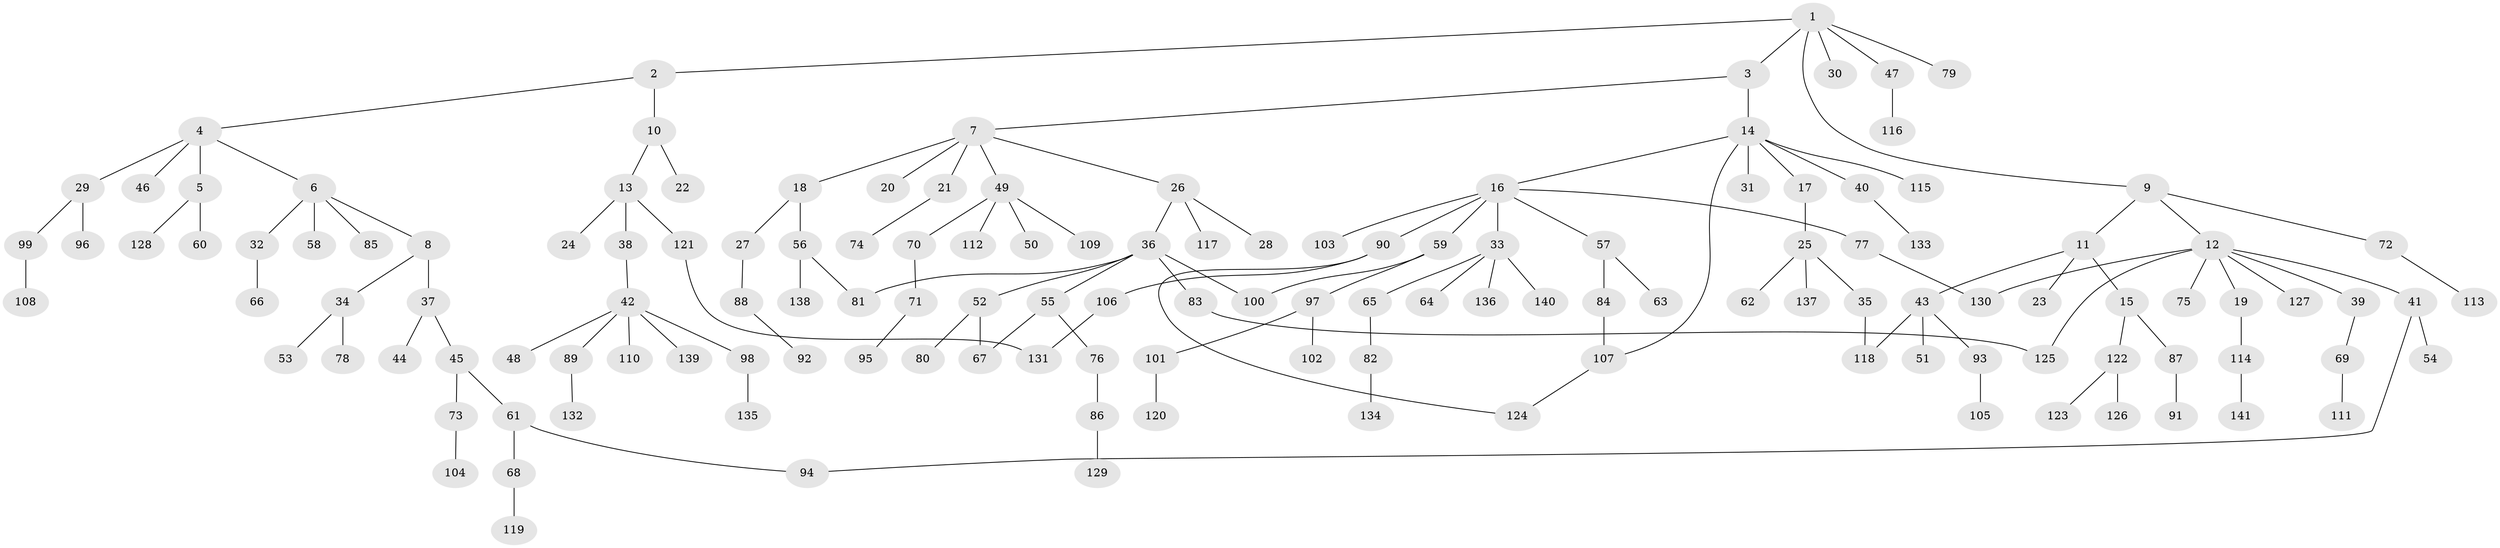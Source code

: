 // Generated by graph-tools (version 1.1) at 2025/10/02/27/25 16:10:54]
// undirected, 141 vertices, 150 edges
graph export_dot {
graph [start="1"]
  node [color=gray90,style=filled];
  1;
  2;
  3;
  4;
  5;
  6;
  7;
  8;
  9;
  10;
  11;
  12;
  13;
  14;
  15;
  16;
  17;
  18;
  19;
  20;
  21;
  22;
  23;
  24;
  25;
  26;
  27;
  28;
  29;
  30;
  31;
  32;
  33;
  34;
  35;
  36;
  37;
  38;
  39;
  40;
  41;
  42;
  43;
  44;
  45;
  46;
  47;
  48;
  49;
  50;
  51;
  52;
  53;
  54;
  55;
  56;
  57;
  58;
  59;
  60;
  61;
  62;
  63;
  64;
  65;
  66;
  67;
  68;
  69;
  70;
  71;
  72;
  73;
  74;
  75;
  76;
  77;
  78;
  79;
  80;
  81;
  82;
  83;
  84;
  85;
  86;
  87;
  88;
  89;
  90;
  91;
  92;
  93;
  94;
  95;
  96;
  97;
  98;
  99;
  100;
  101;
  102;
  103;
  104;
  105;
  106;
  107;
  108;
  109;
  110;
  111;
  112;
  113;
  114;
  115;
  116;
  117;
  118;
  119;
  120;
  121;
  122;
  123;
  124;
  125;
  126;
  127;
  128;
  129;
  130;
  131;
  132;
  133;
  134;
  135;
  136;
  137;
  138;
  139;
  140;
  141;
  1 -- 2;
  1 -- 3;
  1 -- 9;
  1 -- 30;
  1 -- 47;
  1 -- 79;
  2 -- 4;
  2 -- 10;
  3 -- 7;
  3 -- 14;
  4 -- 5;
  4 -- 6;
  4 -- 29;
  4 -- 46;
  5 -- 60;
  5 -- 128;
  6 -- 8;
  6 -- 32;
  6 -- 58;
  6 -- 85;
  7 -- 18;
  7 -- 20;
  7 -- 21;
  7 -- 26;
  7 -- 49;
  8 -- 34;
  8 -- 37;
  9 -- 11;
  9 -- 12;
  9 -- 72;
  10 -- 13;
  10 -- 22;
  11 -- 15;
  11 -- 23;
  11 -- 43;
  12 -- 19;
  12 -- 39;
  12 -- 41;
  12 -- 75;
  12 -- 127;
  12 -- 130;
  12 -- 125;
  13 -- 24;
  13 -- 38;
  13 -- 121;
  14 -- 16;
  14 -- 17;
  14 -- 31;
  14 -- 40;
  14 -- 107;
  14 -- 115;
  15 -- 87;
  15 -- 122;
  16 -- 33;
  16 -- 57;
  16 -- 59;
  16 -- 77;
  16 -- 90;
  16 -- 103;
  17 -- 25;
  18 -- 27;
  18 -- 56;
  19 -- 114;
  21 -- 74;
  25 -- 35;
  25 -- 62;
  25 -- 137;
  26 -- 28;
  26 -- 36;
  26 -- 117;
  27 -- 88;
  29 -- 96;
  29 -- 99;
  32 -- 66;
  33 -- 64;
  33 -- 65;
  33 -- 136;
  33 -- 140;
  34 -- 53;
  34 -- 78;
  35 -- 118;
  36 -- 52;
  36 -- 55;
  36 -- 81;
  36 -- 83;
  36 -- 100;
  37 -- 44;
  37 -- 45;
  38 -- 42;
  39 -- 69;
  40 -- 133;
  41 -- 54;
  41 -- 94;
  42 -- 48;
  42 -- 89;
  42 -- 98;
  42 -- 110;
  42 -- 139;
  43 -- 51;
  43 -- 93;
  43 -- 118;
  45 -- 61;
  45 -- 73;
  47 -- 116;
  49 -- 50;
  49 -- 70;
  49 -- 109;
  49 -- 112;
  52 -- 80;
  52 -- 67;
  55 -- 67;
  55 -- 76;
  56 -- 138;
  56 -- 81;
  57 -- 63;
  57 -- 84;
  59 -- 97;
  59 -- 100;
  61 -- 68;
  61 -- 94;
  65 -- 82;
  68 -- 119;
  69 -- 111;
  70 -- 71;
  71 -- 95;
  72 -- 113;
  73 -- 104;
  76 -- 86;
  77 -- 130;
  82 -- 134;
  83 -- 125;
  84 -- 107;
  86 -- 129;
  87 -- 91;
  88 -- 92;
  89 -- 132;
  90 -- 106;
  90 -- 124;
  93 -- 105;
  97 -- 101;
  97 -- 102;
  98 -- 135;
  99 -- 108;
  101 -- 120;
  106 -- 131;
  107 -- 124;
  114 -- 141;
  121 -- 131;
  122 -- 123;
  122 -- 126;
}
